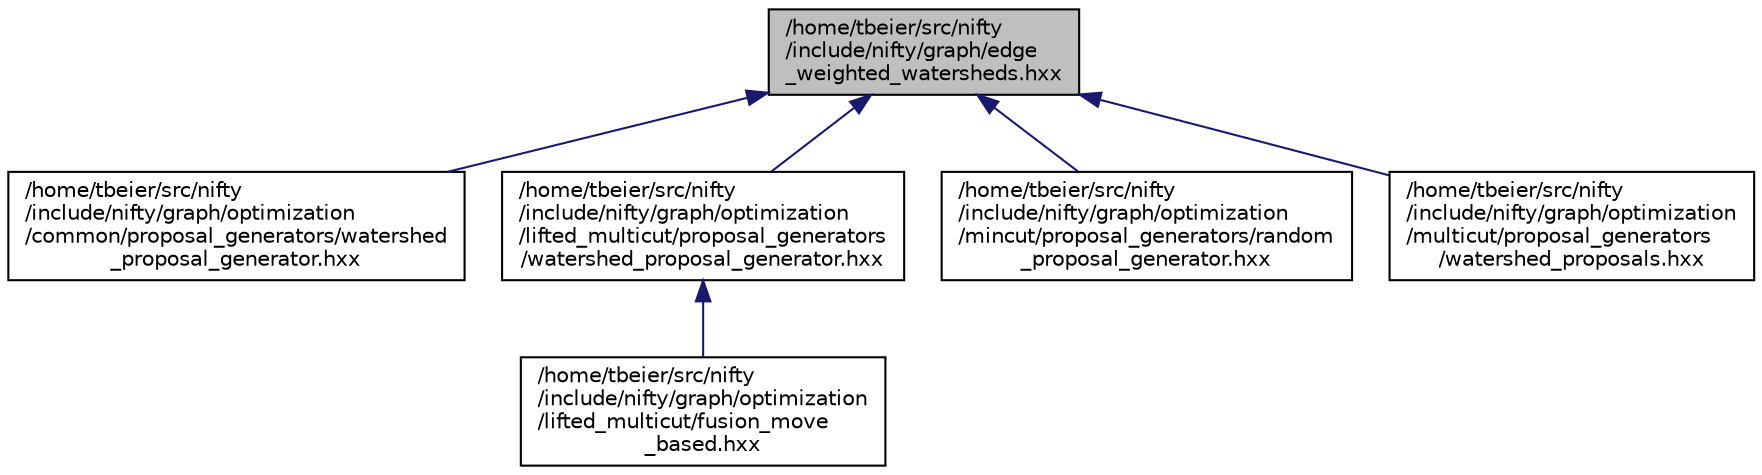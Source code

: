 digraph "/home/tbeier/src/nifty/include/nifty/graph/edge_weighted_watersheds.hxx"
{
  edge [fontname="Helvetica",fontsize="10",labelfontname="Helvetica",labelfontsize="10"];
  node [fontname="Helvetica",fontsize="10",shape=record];
  Node1 [label="/home/tbeier/src/nifty\l/include/nifty/graph/edge\l_weighted_watersheds.hxx",height=0.2,width=0.4,color="black", fillcolor="grey75", style="filled", fontcolor="black"];
  Node1 -> Node2 [dir="back",color="midnightblue",fontsize="10",style="solid"];
  Node2 [label="/home/tbeier/src/nifty\l/include/nifty/graph/optimization\l/common/proposal_generators/watershed\l_proposal_generator.hxx",height=0.2,width=0.4,color="black", fillcolor="white", style="filled",URL="$common_2proposal__generators_2watershed__proposal__generator_8hxx.html"];
  Node1 -> Node3 [dir="back",color="midnightblue",fontsize="10",style="solid"];
  Node3 [label="/home/tbeier/src/nifty\l/include/nifty/graph/optimization\l/lifted_multicut/proposal_generators\l/watershed_proposal_generator.hxx",height=0.2,width=0.4,color="black", fillcolor="white", style="filled",URL="$lifted__multicut_2proposal__generators_2watershed__proposal__generator_8hxx.html"];
  Node3 -> Node4 [dir="back",color="midnightblue",fontsize="10",style="solid"];
  Node4 [label="/home/tbeier/src/nifty\l/include/nifty/graph/optimization\l/lifted_multicut/fusion_move\l_based.hxx",height=0.2,width=0.4,color="black", fillcolor="white", style="filled",URL="$lifted__multicut_2fusion__move__based_8hxx.html"];
  Node1 -> Node5 [dir="back",color="midnightblue",fontsize="10",style="solid"];
  Node5 [label="/home/tbeier/src/nifty\l/include/nifty/graph/optimization\l/mincut/proposal_generators/random\l_proposal_generator.hxx",height=0.2,width=0.4,color="black", fillcolor="white", style="filled",URL="$random__proposal__generator_8hxx.html"];
  Node1 -> Node6 [dir="back",color="midnightblue",fontsize="10",style="solid"];
  Node6 [label="/home/tbeier/src/nifty\l/include/nifty/graph/optimization\l/multicut/proposal_generators\l/watershed_proposals.hxx",height=0.2,width=0.4,color="black", fillcolor="white", style="filled",URL="$watershed__proposals_8hxx.html"];
}
